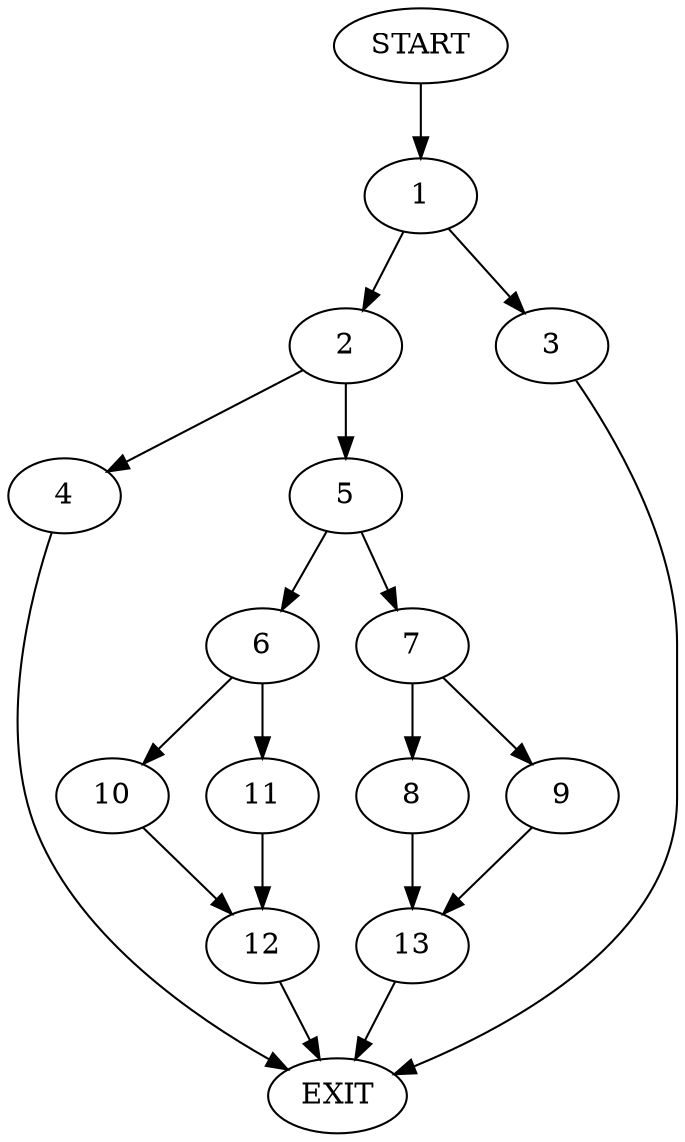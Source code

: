 digraph {
0 [label="START"]
14 [label="EXIT"]
0 -> 1
1 -> 2
1 -> 3
2 -> 4
2 -> 5
3 -> 14
4 -> 14
5 -> 6
5 -> 7
7 -> 8
7 -> 9
6 -> 10
6 -> 11
10 -> 12
11 -> 12
12 -> 14
8 -> 13
9 -> 13
13 -> 14
}
